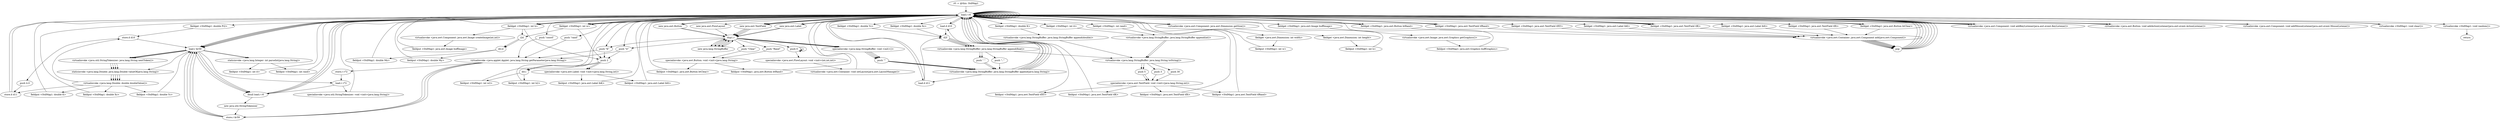 digraph "" {
    "r0 := @this: StdMap1"
    "load.r r0"
    "r0 := @this: StdMap1"->"load.r r0";
    "fieldget <StdMap1: double Pi2>"
    "load.r r0"->"fieldget <StdMap1: double Pi2>";
    "store.d d10"
    "fieldget <StdMap1: double Pi2>"->"store.d d10";
    "push 4.0"
    "store.d d10"->"push 4.0";
    "store.d d11"
    "push 4.0"->"store.d d11";
    "store.d d11"->"load.r r0";
    "load.r r0"->"load.r r0";
    "virtualinvoke <java.awt.Component: java.awt.Dimension getSize()>"
    "load.r r0"->"virtualinvoke <java.awt.Component: java.awt.Dimension getSize()>";
    "fieldget <java.awt.Dimension: int width>"
    "virtualinvoke <java.awt.Component: java.awt.Dimension getSize()>"->"fieldget <java.awt.Dimension: int width>";
    "fieldput <StdMap1: int w>"
    "fieldget <java.awt.Dimension: int width>"->"fieldput <StdMap1: int w>";
    "fieldput <StdMap1: int w>"->"load.r r0";
    "load.r r0"->"load.r r0";
    "load.r r0"->"virtualinvoke <java.awt.Component: java.awt.Dimension getSize()>";
    "fieldget <java.awt.Dimension: int height>"
    "virtualinvoke <java.awt.Component: java.awt.Dimension getSize()>"->"fieldget <java.awt.Dimension: int height>";
    "fieldput <StdMap1: int h>"
    "fieldget <java.awt.Dimension: int height>"->"fieldput <StdMap1: int h>";
    "fieldput <StdMap1: int h>"->"load.r r0";
    "load.r r0"->"load.r r0";
    "fieldget <StdMap1: int w>"
    "load.r r0"->"fieldget <StdMap1: int w>";
    "push 2"
    "fieldget <StdMap1: int w>"->"push 2";
    "div.i"
    "push 2"->"div.i";
    "fieldput <StdMap1: int w2>"
    "div.i"->"fieldput <StdMap1: int w2>";
    "fieldput <StdMap1: int w2>"->"load.r r0";
    "load.r r0"->"load.r r0";
    "fieldget <StdMap1: int h>"
    "load.r r0"->"fieldget <StdMap1: int h>";
    "fieldget <StdMap1: int h>"->"push 2";
    "push 2"->"div.i";
    "fieldput <StdMap1: int h2>"
    "div.i"->"fieldput <StdMap1: int h2>";
    "fieldput <StdMap1: int h2>"->"load.r r0";
    "load.r r0"->"load.r r0";
    "load.r r0"->"load.r r0";
    "load.r r0"->"fieldget <StdMap1: int w>";
    "fieldget <StdMap1: int w>"->"load.r r0";
    "load.r r0"->"fieldget <StdMap1: int h>";
    "virtualinvoke <java.awt.Component: java.awt.Image createImage(int,int)>"
    "fieldget <StdMap1: int h>"->"virtualinvoke <java.awt.Component: java.awt.Image createImage(int,int)>";
    "fieldput <StdMap1: java.awt.Image buffImage>"
    "virtualinvoke <java.awt.Component: java.awt.Image createImage(int,int)>"->"fieldput <StdMap1: java.awt.Image buffImage>";
    "fieldput <StdMap1: java.awt.Image buffImage>"->"load.r r0";
    "load.r r0"->"load.r r0";
    "fieldget <StdMap1: java.awt.Image buffImage>"
    "load.r r0"->"fieldget <StdMap1: java.awt.Image buffImage>";
    "virtualinvoke <java.awt.Image: java.awt.Graphics getGraphics()>"
    "fieldget <StdMap1: java.awt.Image buffImage>"->"virtualinvoke <java.awt.Image: java.awt.Graphics getGraphics()>";
    "fieldput <StdMap1: java.awt.Graphics buffGraphics>"
    "virtualinvoke <java.awt.Image: java.awt.Graphics getGraphics()>"->"fieldput <StdMap1: java.awt.Graphics buffGraphics>";
    "fieldput <StdMap1: java.awt.Graphics buffGraphics>"->"load.r r0";
    "push \"K\""
    "load.r r0"->"push \"K\"";
    "virtualinvoke <java.applet.Applet: java.lang.String getParameter(java.lang.String)>"
    "push \"K\""->"virtualinvoke <java.applet.Applet: java.lang.String getParameter(java.lang.String)>";
    "store.r $r59"
    "virtualinvoke <java.applet.Applet: java.lang.String getParameter(java.lang.String)>"->"store.r $r59";
    "load.r $r59"
    "store.r $r59"->"load.r $r59";
    "ifnull load.r r0"
    "load.r $r59"->"ifnull load.r r0";
    "ifnull load.r r0"->"load.r r0";
    "load.r r0"->"load.r $r59";
    "staticinvoke <java.lang.Double: java.lang.Double valueOf(java.lang.String)>"
    "load.r $r59"->"staticinvoke <java.lang.Double: java.lang.Double valueOf(java.lang.String)>";
    "virtualinvoke <java.lang.Double: double doubleValue()>"
    "staticinvoke <java.lang.Double: java.lang.Double valueOf(java.lang.String)>"->"virtualinvoke <java.lang.Double: double doubleValue()>";
    "fieldput <StdMap1: double K>"
    "virtualinvoke <java.lang.Double: double doubleValue()>"->"fieldput <StdMap1: double K>";
    "fieldput <StdMap1: double K>"->"load.r r0";
    "push \"it\""
    "load.r r0"->"push \"it\"";
    "push \"it\""->"virtualinvoke <java.applet.Applet: java.lang.String getParameter(java.lang.String)>";
    "virtualinvoke <java.applet.Applet: java.lang.String getParameter(java.lang.String)>"->"store.r $r59";
    "store.r $r59"->"load.r $r59";
    "load.r $r59"->"ifnull load.r r0";
    "ifnull load.r r0"->"load.r r0";
    "load.r r0"->"load.r $r59";
    "staticinvoke <java.lang.Integer: int parseInt(java.lang.String)>"
    "load.r $r59"->"staticinvoke <java.lang.Integer: int parseInt(java.lang.String)>";
    "fieldput <StdMap1: int it>"
    "staticinvoke <java.lang.Integer: int parseInt(java.lang.String)>"->"fieldput <StdMap1: int it>";
    "fieldput <StdMap1: int it>"->"load.r r0";
    "push \"rand\""
    "load.r r0"->"push \"rand\"";
    "push \"rand\""->"virtualinvoke <java.applet.Applet: java.lang.String getParameter(java.lang.String)>";
    "virtualinvoke <java.applet.Applet: java.lang.String getParameter(java.lang.String)>"->"store.r $r59";
    "store.r $r59"->"load.r $r59";
    "load.r $r59"->"ifnull load.r r0";
    "ifnull load.r r0"->"load.r r0";
    "load.r r0"->"load.r $r59";
    "load.r $r59"->"staticinvoke <java.lang.Integer: int parseInt(java.lang.String)>";
    "fieldput <StdMap1: int rand>"
    "staticinvoke <java.lang.Integer: int parseInt(java.lang.String)>"->"fieldput <StdMap1: int rand>";
    "fieldput <StdMap1: int rand>"->"load.r r0";
    "push \"coord\""
    "load.r r0"->"push \"coord\"";
    "push \"coord\""->"virtualinvoke <java.applet.Applet: java.lang.String getParameter(java.lang.String)>";
    "store.r r72"
    "virtualinvoke <java.applet.Applet: java.lang.String getParameter(java.lang.String)>"->"store.r r72";
    "load.r r72"
    "store.r r72"->"load.r r72";
    "load.r r72"->"ifnull load.r r0";
    "new java.util.StringTokenizer"
    "ifnull load.r r0"->"new java.util.StringTokenizer";
    "new java.util.StringTokenizer"->"store.r $r59";
    "store.r $r59"->"load.r $r59";
    "load.r $r59"->"load.r r72";
    "specialinvoke <java.util.StringTokenizer: void <init>(java.lang.String)>"
    "load.r r72"->"specialinvoke <java.util.StringTokenizer: void <init>(java.lang.String)>";
    "specialinvoke <java.util.StringTokenizer: void <init>(java.lang.String)>"->"load.r r0";
    "load.r r0"->"load.r $r59";
    "virtualinvoke <java.util.StringTokenizer: java.lang.String nextToken()>"
    "load.r $r59"->"virtualinvoke <java.util.StringTokenizer: java.lang.String nextToken()>";
    "virtualinvoke <java.util.StringTokenizer: java.lang.String nextToken()>"->"staticinvoke <java.lang.Double: java.lang.Double valueOf(java.lang.String)>";
    "staticinvoke <java.lang.Double: java.lang.Double valueOf(java.lang.String)>"->"virtualinvoke <java.lang.Double: double doubleValue()>";
    "fieldput <StdMap1: double Xc>"
    "virtualinvoke <java.lang.Double: double doubleValue()>"->"fieldput <StdMap1: double Xc>";
    "fieldput <StdMap1: double Xc>"->"load.r r0";
    "load.r r0"->"load.r $r59";
    "load.r $r59"->"virtualinvoke <java.util.StringTokenizer: java.lang.String nextToken()>";
    "virtualinvoke <java.util.StringTokenizer: java.lang.String nextToken()>"->"staticinvoke <java.lang.Double: java.lang.Double valueOf(java.lang.String)>";
    "staticinvoke <java.lang.Double: java.lang.Double valueOf(java.lang.String)>"->"virtualinvoke <java.lang.Double: double doubleValue()>";
    "fieldput <StdMap1: double Yc>"
    "virtualinvoke <java.lang.Double: double doubleValue()>"->"fieldput <StdMap1: double Yc>";
    "fieldput <StdMap1: double Yc>"->"load.r $r59";
    "load.r $r59"->"virtualinvoke <java.util.StringTokenizer: java.lang.String nextToken()>";
    "virtualinvoke <java.util.StringTokenizer: java.lang.String nextToken()>"->"staticinvoke <java.lang.Double: java.lang.Double valueOf(java.lang.String)>";
    "staticinvoke <java.lang.Double: java.lang.Double valueOf(java.lang.String)>"->"virtualinvoke <java.lang.Double: double doubleValue()>";
    "virtualinvoke <java.lang.Double: double doubleValue()>"->"store.d d10";
    "store.d d10"->"load.r $r59";
    "load.r $r59"->"virtualinvoke <java.util.StringTokenizer: java.lang.String nextToken()>";
    "virtualinvoke <java.util.StringTokenizer: java.lang.String nextToken()>"->"staticinvoke <java.lang.Double: java.lang.Double valueOf(java.lang.String)>";
    "staticinvoke <java.lang.Double: java.lang.Double valueOf(java.lang.String)>"->"virtualinvoke <java.lang.Double: double doubleValue()>";
    "virtualinvoke <java.lang.Double: double doubleValue()>"->"store.d d11";
    "store.d d11"->"load.r r0";
    "load.d d10"
    "load.r r0"->"load.d d10";
    "load.d d10"->"load.r r0";
    "load.r r0"->"fieldget <StdMap1: int w>";
    "i2d"
    "fieldget <StdMap1: int w>"->"i2d";
    "div.d"
    "i2d"->"div.d";
    "fieldput <StdMap1: double Mx>"
    "div.d"->"fieldput <StdMap1: double Mx>";
    "fieldput <StdMap1: double Mx>"->"load.r r0";
    "load.d d11"
    "load.r r0"->"load.d d11";
    "load.d d11"->"load.r r0";
    "load.r r0"->"fieldget <StdMap1: int h>";
    "fieldget <StdMap1: int h>"->"i2d";
    "i2d"->"div.d";
    "fieldput <StdMap1: double My>"
    "div.d"->"fieldput <StdMap1: double My>";
    "fieldput <StdMap1: double My>"->"load.r r0";
    "new java.awt.FlowLayout"
    "load.r r0"->"new java.awt.FlowLayout";
    "dup1.r"
    "new java.awt.FlowLayout"->"dup1.r";
    "push 0"
    "dup1.r"->"push 0";
    "push 0"->"push 0";
    "push 0"->"push 0";
    "specialinvoke <java.awt.FlowLayout: void <init>(int,int,int)>"
    "push 0"->"specialinvoke <java.awt.FlowLayout: void <init>(int,int,int)>";
    "virtualinvoke <java.awt.Container: void setLayout(java.awt.LayoutManager)>"
    "specialinvoke <java.awt.FlowLayout: void <init>(int,int,int)>"->"virtualinvoke <java.awt.Container: void setLayout(java.awt.LayoutManager)>";
    "virtualinvoke <java.awt.Container: void setLayout(java.awt.LayoutManager)>"->"load.r r0";
    "new java.awt.TextField"
    "load.r r0"->"new java.awt.TextField";
    "new java.awt.TextField"->"dup1.r";
    "new java.lang.StringBuffer"
    "dup1.r"->"new java.lang.StringBuffer";
    "new java.lang.StringBuffer"->"dup1.r";
    "specialinvoke <java.lang.StringBuffer: void <init>()>"
    "dup1.r"->"specialinvoke <java.lang.StringBuffer: void <init>()>";
    "push \"\""
    "specialinvoke <java.lang.StringBuffer: void <init>()>"->"push \"\"";
    "virtualinvoke <java.lang.StringBuffer: java.lang.StringBuffer append(java.lang.String)>"
    "push \"\""->"virtualinvoke <java.lang.StringBuffer: java.lang.StringBuffer append(java.lang.String)>";
    "virtualinvoke <java.lang.StringBuffer: java.lang.StringBuffer append(java.lang.String)>"->"load.r r0";
    "fieldget <StdMap1: double Xc>"
    "load.r r0"->"fieldget <StdMap1: double Xc>";
    "d2f"
    "fieldget <StdMap1: double Xc>"->"d2f";
    "virtualinvoke <java.lang.StringBuffer: java.lang.StringBuffer append(float)>"
    "d2f"->"virtualinvoke <java.lang.StringBuffer: java.lang.StringBuffer append(float)>";
    "push \" \""
    "virtualinvoke <java.lang.StringBuffer: java.lang.StringBuffer append(float)>"->"push \" \"";
    "push \" \""->"virtualinvoke <java.lang.StringBuffer: java.lang.StringBuffer append(java.lang.String)>";
    "virtualinvoke <java.lang.StringBuffer: java.lang.StringBuffer append(java.lang.String)>"->"load.r r0";
    "fieldget <StdMap1: double Yc>"
    "load.r r0"->"fieldget <StdMap1: double Yc>";
    "fieldget <StdMap1: double Yc>"->"d2f";
    "d2f"->"virtualinvoke <java.lang.StringBuffer: java.lang.StringBuffer append(float)>";
    "push \"; \""
    "virtualinvoke <java.lang.StringBuffer: java.lang.StringBuffer append(float)>"->"push \"; \"";
    "push \"; \""->"virtualinvoke <java.lang.StringBuffer: java.lang.StringBuffer append(java.lang.String)>";
    "virtualinvoke <java.lang.StringBuffer: java.lang.StringBuffer append(java.lang.String)>"->"load.d d10";
    "load.d d10"->"d2f";
    "d2f"->"virtualinvoke <java.lang.StringBuffer: java.lang.StringBuffer append(float)>";
    "virtualinvoke <java.lang.StringBuffer: java.lang.StringBuffer append(float)>"->"push \" \"";
    "push \" \""->"virtualinvoke <java.lang.StringBuffer: java.lang.StringBuffer append(java.lang.String)>";
    "virtualinvoke <java.lang.StringBuffer: java.lang.StringBuffer append(java.lang.String)>"->"load.d d11";
    "load.d d11"->"d2f";
    "d2f"->"virtualinvoke <java.lang.StringBuffer: java.lang.StringBuffer append(float)>";
    "virtualinvoke <java.lang.StringBuffer: java.lang.String toString()>"
    "virtualinvoke <java.lang.StringBuffer: java.lang.StringBuffer append(float)>"->"virtualinvoke <java.lang.StringBuffer: java.lang.String toString()>";
    "push 30"
    "virtualinvoke <java.lang.StringBuffer: java.lang.String toString()>"->"push 30";
    "specialinvoke <java.awt.TextField: void <init>(java.lang.String,int)>"
    "push 30"->"specialinvoke <java.awt.TextField: void <init>(java.lang.String,int)>";
    "fieldput <StdMap1: java.awt.TextField tfXY>"
    "specialinvoke <java.awt.TextField: void <init>(java.lang.String,int)>"->"fieldput <StdMap1: java.awt.TextField tfXY>";
    "fieldput <StdMap1: java.awt.TextField tfXY>"->"load.r r0";
    "load.r r0"->"load.r r0";
    "fieldget <StdMap1: java.awt.TextField tfXY>"
    "load.r r0"->"fieldget <StdMap1: java.awt.TextField tfXY>";
    "virtualinvoke <java.awt.Container: java.awt.Component add(java.awt.Component)>"
    "fieldget <StdMap1: java.awt.TextField tfXY>"->"virtualinvoke <java.awt.Container: java.awt.Component add(java.awt.Component)>";
    "pop"
    "virtualinvoke <java.awt.Container: java.awt.Component add(java.awt.Component)>"->"pop";
    "pop"->"load.r r0";
    "new java.awt.Label"
    "load.r r0"->"new java.awt.Label";
    "new java.awt.Label"->"dup1.r";
    "dup1.r"->"push \"K\"";
    "push \"K\""->"push 2";
    "specialinvoke <java.awt.Label: void <init>(java.lang.String,int)>"
    "push 2"->"specialinvoke <java.awt.Label: void <init>(java.lang.String,int)>";
    "fieldput <StdMap1: java.awt.Label lbK>"
    "specialinvoke <java.awt.Label: void <init>(java.lang.String,int)>"->"fieldput <StdMap1: java.awt.Label lbK>";
    "fieldput <StdMap1: java.awt.Label lbK>"->"load.r r0";
    "load.r r0"->"load.r r0";
    "fieldget <StdMap1: java.awt.Label lbK>"
    "load.r r0"->"fieldget <StdMap1: java.awt.Label lbK>";
    "fieldget <StdMap1: java.awt.Label lbK>"->"virtualinvoke <java.awt.Container: java.awt.Component add(java.awt.Component)>";
    "virtualinvoke <java.awt.Container: java.awt.Component add(java.awt.Component)>"->"pop";
    "pop"->"load.r r0";
    "load.r r0"->"new java.awt.TextField";
    "new java.awt.TextField"->"dup1.r";
    "dup1.r"->"new java.lang.StringBuffer";
    "new java.lang.StringBuffer"->"dup1.r";
    "dup1.r"->"specialinvoke <java.lang.StringBuffer: void <init>()>";
    "specialinvoke <java.lang.StringBuffer: void <init>()>"->"push \"\"";
    "push \"\""->"virtualinvoke <java.lang.StringBuffer: java.lang.StringBuffer append(java.lang.String)>";
    "virtualinvoke <java.lang.StringBuffer: java.lang.StringBuffer append(java.lang.String)>"->"load.r r0";
    "fieldget <StdMap1: double K>"
    "load.r r0"->"fieldget <StdMap1: double K>";
    "virtualinvoke <java.lang.StringBuffer: java.lang.StringBuffer append(double)>"
    "fieldget <StdMap1: double K>"->"virtualinvoke <java.lang.StringBuffer: java.lang.StringBuffer append(double)>";
    "virtualinvoke <java.lang.StringBuffer: java.lang.StringBuffer append(double)>"->"virtualinvoke <java.lang.StringBuffer: java.lang.String toString()>";
    "push 5"
    "virtualinvoke <java.lang.StringBuffer: java.lang.String toString()>"->"push 5";
    "push 5"->"specialinvoke <java.awt.TextField: void <init>(java.lang.String,int)>";
    "fieldput <StdMap1: java.awt.TextField tfK>"
    "specialinvoke <java.awt.TextField: void <init>(java.lang.String,int)>"->"fieldput <StdMap1: java.awt.TextField tfK>";
    "fieldput <StdMap1: java.awt.TextField tfK>"->"load.r r0";
    "load.r r0"->"load.r r0";
    "fieldget <StdMap1: java.awt.TextField tfK>"
    "load.r r0"->"fieldget <StdMap1: java.awt.TextField tfK>";
    "fieldget <StdMap1: java.awt.TextField tfK>"->"virtualinvoke <java.awt.Container: java.awt.Component add(java.awt.Component)>";
    "virtualinvoke <java.awt.Container: java.awt.Component add(java.awt.Component)>"->"pop";
    "pop"->"load.r r0";
    "load.r r0"->"fieldget <StdMap1: java.awt.TextField tfK>";
    "fieldget <StdMap1: java.awt.TextField tfK>"->"load.r r0";
    "virtualinvoke <java.awt.Component: void addKeyListener(java.awt.event.KeyListener)>"
    "load.r r0"->"virtualinvoke <java.awt.Component: void addKeyListener(java.awt.event.KeyListener)>";
    "virtualinvoke <java.awt.Component: void addKeyListener(java.awt.event.KeyListener)>"->"load.r r0";
    "load.r r0"->"new java.awt.Label";
    "new java.awt.Label"->"dup1.r";
    "dup1.r"->"push \"it\"";
    "push \"it\""->"push 2";
    "push 2"->"specialinvoke <java.awt.Label: void <init>(java.lang.String,int)>";
    "fieldput <StdMap1: java.awt.Label lbIt>"
    "specialinvoke <java.awt.Label: void <init>(java.lang.String,int)>"->"fieldput <StdMap1: java.awt.Label lbIt>";
    "fieldput <StdMap1: java.awt.Label lbIt>"->"load.r r0";
    "load.r r0"->"load.r r0";
    "fieldget <StdMap1: java.awt.Label lbIt>"
    "load.r r0"->"fieldget <StdMap1: java.awt.Label lbIt>";
    "fieldget <StdMap1: java.awt.Label lbIt>"->"virtualinvoke <java.awt.Container: java.awt.Component add(java.awt.Component)>";
    "virtualinvoke <java.awt.Container: java.awt.Component add(java.awt.Component)>"->"pop";
    "pop"->"load.r r0";
    "load.r r0"->"new java.awt.TextField";
    "new java.awt.TextField"->"dup1.r";
    "dup1.r"->"new java.lang.StringBuffer";
    "new java.lang.StringBuffer"->"dup1.r";
    "dup1.r"->"specialinvoke <java.lang.StringBuffer: void <init>()>";
    "specialinvoke <java.lang.StringBuffer: void <init>()>"->"push \"\"";
    "push \"\""->"virtualinvoke <java.lang.StringBuffer: java.lang.StringBuffer append(java.lang.String)>";
    "virtualinvoke <java.lang.StringBuffer: java.lang.StringBuffer append(java.lang.String)>"->"load.r r0";
    "fieldget <StdMap1: int it>"
    "load.r r0"->"fieldget <StdMap1: int it>";
    "virtualinvoke <java.lang.StringBuffer: java.lang.StringBuffer append(int)>"
    "fieldget <StdMap1: int it>"->"virtualinvoke <java.lang.StringBuffer: java.lang.StringBuffer append(int)>";
    "virtualinvoke <java.lang.StringBuffer: java.lang.StringBuffer append(int)>"->"virtualinvoke <java.lang.StringBuffer: java.lang.String toString()>";
    "virtualinvoke <java.lang.StringBuffer: java.lang.String toString()>"->"push 5";
    "push 5"->"specialinvoke <java.awt.TextField: void <init>(java.lang.String,int)>";
    "fieldput <StdMap1: java.awt.TextField tfIt>"
    "specialinvoke <java.awt.TextField: void <init>(java.lang.String,int)>"->"fieldput <StdMap1: java.awt.TextField tfIt>";
    "fieldput <StdMap1: java.awt.TextField tfIt>"->"load.r r0";
    "load.r r0"->"load.r r0";
    "fieldget <StdMap1: java.awt.TextField tfIt>"
    "load.r r0"->"fieldget <StdMap1: java.awt.TextField tfIt>";
    "fieldget <StdMap1: java.awt.TextField tfIt>"->"virtualinvoke <java.awt.Container: java.awt.Component add(java.awt.Component)>";
    "virtualinvoke <java.awt.Container: java.awt.Component add(java.awt.Component)>"->"pop";
    "pop"->"load.r r0";
    "load.r r0"->"fieldget <StdMap1: java.awt.TextField tfK>";
    "fieldget <StdMap1: java.awt.TextField tfK>"->"load.r r0";
    "load.r r0"->"virtualinvoke <java.awt.Component: void addKeyListener(java.awt.event.KeyListener)>";
    "virtualinvoke <java.awt.Component: void addKeyListener(java.awt.event.KeyListener)>"->"load.r r0";
    "new java.awt.Button"
    "load.r r0"->"new java.awt.Button";
    "new java.awt.Button"->"dup1.r";
    "push \"Clear\""
    "dup1.r"->"push \"Clear\"";
    "specialinvoke <java.awt.Button: void <init>(java.lang.String)>"
    "push \"Clear\""->"specialinvoke <java.awt.Button: void <init>(java.lang.String)>";
    "fieldput <StdMap1: java.awt.Button btClear>"
    "specialinvoke <java.awt.Button: void <init>(java.lang.String)>"->"fieldput <StdMap1: java.awt.Button btClear>";
    "fieldput <StdMap1: java.awt.Button btClear>"->"load.r r0";
    "fieldget <StdMap1: java.awt.Button btClear>"
    "load.r r0"->"fieldget <StdMap1: java.awt.Button btClear>";
    "fieldget <StdMap1: java.awt.Button btClear>"->"load.r r0";
    "virtualinvoke <java.awt.Button: void addActionListener(java.awt.event.ActionListener)>"
    "load.r r0"->"virtualinvoke <java.awt.Button: void addActionListener(java.awt.event.ActionListener)>";
    "virtualinvoke <java.awt.Button: void addActionListener(java.awt.event.ActionListener)>"->"load.r r0";
    "load.r r0"->"load.r r0";
    "load.r r0"->"fieldget <StdMap1: java.awt.Button btClear>";
    "fieldget <StdMap1: java.awt.Button btClear>"->"virtualinvoke <java.awt.Container: java.awt.Component add(java.awt.Component)>";
    "virtualinvoke <java.awt.Container: java.awt.Component add(java.awt.Component)>"->"pop";
    "pop"->"load.r r0";
    "load.r r0"->"new java.awt.Button";
    "new java.awt.Button"->"dup1.r";
    "push \"Rand\""
    "dup1.r"->"push \"Rand\"";
    "push \"Rand\""->"specialinvoke <java.awt.Button: void <init>(java.lang.String)>";
    "fieldput <StdMap1: java.awt.Button btRand>"
    "specialinvoke <java.awt.Button: void <init>(java.lang.String)>"->"fieldput <StdMap1: java.awt.Button btRand>";
    "fieldput <StdMap1: java.awt.Button btRand>"->"load.r r0";
    "fieldget <StdMap1: java.awt.Button btRand>"
    "load.r r0"->"fieldget <StdMap1: java.awt.Button btRand>";
    "fieldget <StdMap1: java.awt.Button btRand>"->"load.r r0";
    "load.r r0"->"virtualinvoke <java.awt.Button: void addActionListener(java.awt.event.ActionListener)>";
    "virtualinvoke <java.awt.Button: void addActionListener(java.awt.event.ActionListener)>"->"load.r r0";
    "load.r r0"->"load.r r0";
    "load.r r0"->"fieldget <StdMap1: java.awt.Button btRand>";
    "fieldget <StdMap1: java.awt.Button btRand>"->"virtualinvoke <java.awt.Container: java.awt.Component add(java.awt.Component)>";
    "virtualinvoke <java.awt.Container: java.awt.Component add(java.awt.Component)>"->"pop";
    "pop"->"load.r r0";
    "load.r r0"->"new java.awt.TextField";
    "new java.awt.TextField"->"dup1.r";
    "dup1.r"->"new java.lang.StringBuffer";
    "new java.lang.StringBuffer"->"dup1.r";
    "dup1.r"->"specialinvoke <java.lang.StringBuffer: void <init>()>";
    "specialinvoke <java.lang.StringBuffer: void <init>()>"->"push \"\"";
    "push \"\""->"virtualinvoke <java.lang.StringBuffer: java.lang.StringBuffer append(java.lang.String)>";
    "virtualinvoke <java.lang.StringBuffer: java.lang.StringBuffer append(java.lang.String)>"->"load.r r0";
    "fieldget <StdMap1: int rand>"
    "load.r r0"->"fieldget <StdMap1: int rand>";
    "fieldget <StdMap1: int rand>"->"virtualinvoke <java.lang.StringBuffer: java.lang.StringBuffer append(int)>";
    "virtualinvoke <java.lang.StringBuffer: java.lang.StringBuffer append(int)>"->"virtualinvoke <java.lang.StringBuffer: java.lang.String toString()>";
    "push 3"
    "virtualinvoke <java.lang.StringBuffer: java.lang.String toString()>"->"push 3";
    "push 3"->"specialinvoke <java.awt.TextField: void <init>(java.lang.String,int)>";
    "fieldput <StdMap1: java.awt.TextField tfRand>"
    "specialinvoke <java.awt.TextField: void <init>(java.lang.String,int)>"->"fieldput <StdMap1: java.awt.TextField tfRand>";
    "fieldput <StdMap1: java.awt.TextField tfRand>"->"load.r r0";
    "load.r r0"->"load.r r0";
    "fieldget <StdMap1: java.awt.TextField tfRand>"
    "load.r r0"->"fieldget <StdMap1: java.awt.TextField tfRand>";
    "fieldget <StdMap1: java.awt.TextField tfRand>"->"virtualinvoke <java.awt.Container: java.awt.Component add(java.awt.Component)>";
    "virtualinvoke <java.awt.Container: java.awt.Component add(java.awt.Component)>"->"pop";
    "pop"->"load.r r0";
    "load.r r0"->"fieldget <StdMap1: java.awt.TextField tfRand>";
    "fieldget <StdMap1: java.awt.TextField tfRand>"->"load.r r0";
    "load.r r0"->"virtualinvoke <java.awt.Component: void addKeyListener(java.awt.event.KeyListener)>";
    "virtualinvoke <java.awt.Component: void addKeyListener(java.awt.event.KeyListener)>"->"load.r r0";
    "load.r r0"->"load.r r0";
    "virtualinvoke <java.awt.Component: void addMouseListener(java.awt.event.MouseListener)>"
    "load.r r0"->"virtualinvoke <java.awt.Component: void addMouseListener(java.awt.event.MouseListener)>";
    "virtualinvoke <java.awt.Component: void addMouseListener(java.awt.event.MouseListener)>"->"load.r r0";
    "virtualinvoke <StdMap1: void clear()>"
    "load.r r0"->"virtualinvoke <StdMap1: void clear()>";
    "virtualinvoke <StdMap1: void clear()>"->"load.r r0";
    "virtualinvoke <StdMap1: void random()>"
    "load.r r0"->"virtualinvoke <StdMap1: void random()>";
    "return"
    "virtualinvoke <StdMap1: void random()>"->"return";
}
